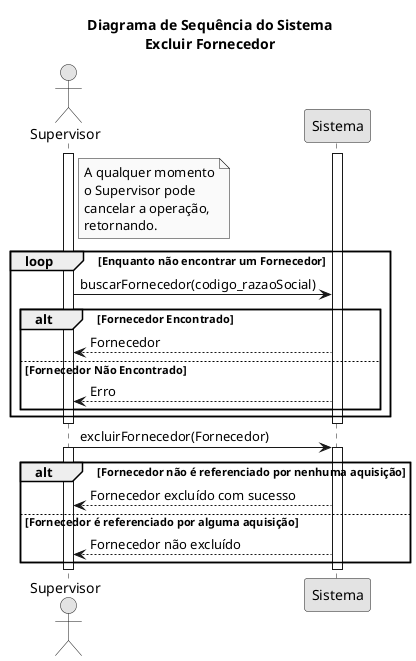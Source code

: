 @startuml

skinparam monochrome true

title: Diagrama de Sequência do Sistema\nExcluir Fornecedor
actor Supervisor as sup
participant Sistema as sys

note right sup
	A qualquer momento
	o Supervisor pode
	cancelar a operação,
	retornando.
end note

activate sup
activate sys
loop Enquanto não encontrar um Fornecedor
sup -> sys : buscarFornecedor(codigo_razaoSocial)
alt Fornecedor Encontrado
    sys --> sup : Fornecedor
else Fornecedor Não Encontrado
    sys --> sup : Erro
end
end loop
deactivate sup
deactivate sys

sup -> sys : excluirFornecedor(Fornecedor)
activate sup
activate sys
alt Fornecedor não é referenciado por nenhuma aquisição
	sys --> sup : Fornecedor excluído com sucesso
else Fornecedor é referenciado por alguma aquisição
	sys --> sup : Fornecedor não excluído
end alt
deactivate sup
deactivate sys

@enduml
